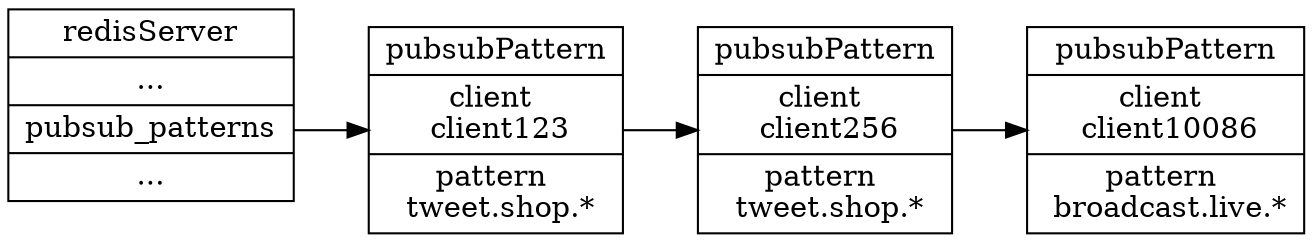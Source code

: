 digraph pubsub_pattern {
    
    rankdir = LR;

    node [shape = record];

    redisServer [label = "redisServer| ... |<pubsub_patterns> pubsub_patterns | ..."];

    pubsubPattern_1 [label = "pubsubPattern | client \n client123 | pattern \n tweet.shop.*"];

    pubsubPattern_2 [label = "pubsubPattern | client \n client256 | pattern \n tweet.shop.*"];

    pubsubPattern_3 [label = "pubsubPattern | client \n client10086 | pattern \n broadcast.live.*"];

    redisServer:pubsub_patterns -> pubsubPattern_1;
    pubsubPattern_1 -> pubsubPattern_2;
    pubsubPattern_2 -> pubsubPattern_3;
}
